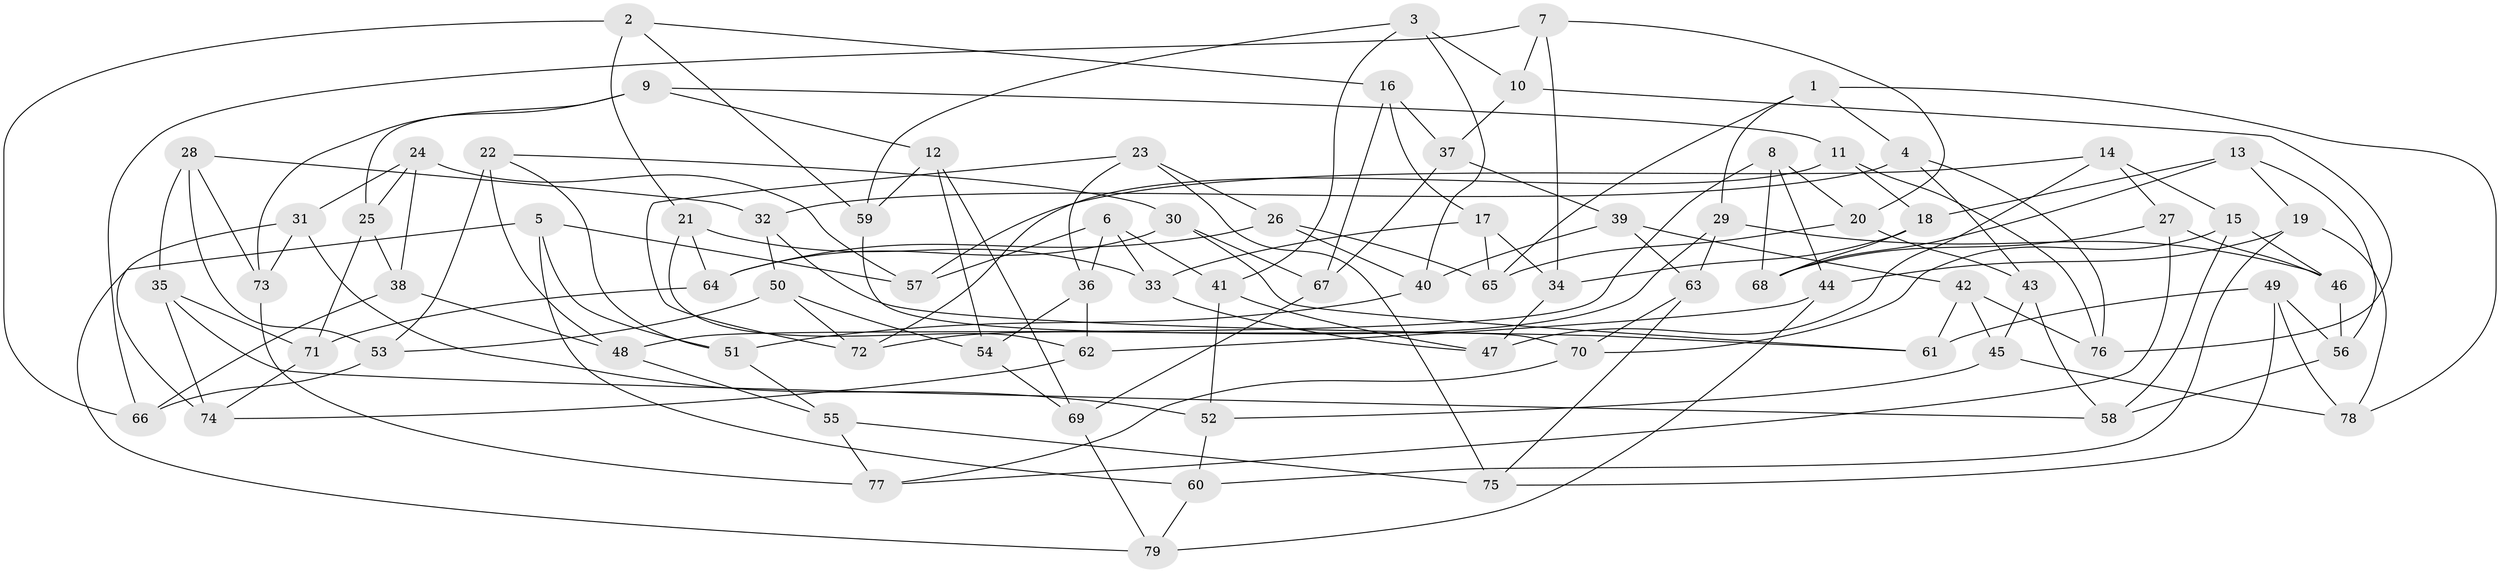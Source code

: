 // Generated by graph-tools (version 1.1) at 2025/56/03/09/25 04:56:49]
// undirected, 79 vertices, 158 edges
graph export_dot {
graph [start="1"]
  node [color=gray90,style=filled];
  1;
  2;
  3;
  4;
  5;
  6;
  7;
  8;
  9;
  10;
  11;
  12;
  13;
  14;
  15;
  16;
  17;
  18;
  19;
  20;
  21;
  22;
  23;
  24;
  25;
  26;
  27;
  28;
  29;
  30;
  31;
  32;
  33;
  34;
  35;
  36;
  37;
  38;
  39;
  40;
  41;
  42;
  43;
  44;
  45;
  46;
  47;
  48;
  49;
  50;
  51;
  52;
  53;
  54;
  55;
  56;
  57;
  58;
  59;
  60;
  61;
  62;
  63;
  64;
  65;
  66;
  67;
  68;
  69;
  70;
  71;
  72;
  73;
  74;
  75;
  76;
  77;
  78;
  79;
  1 -- 4;
  1 -- 78;
  1 -- 29;
  1 -- 65;
  2 -- 59;
  2 -- 21;
  2 -- 66;
  2 -- 16;
  3 -- 40;
  3 -- 59;
  3 -- 10;
  3 -- 41;
  4 -- 43;
  4 -- 32;
  4 -- 76;
  5 -- 57;
  5 -- 51;
  5 -- 79;
  5 -- 60;
  6 -- 41;
  6 -- 57;
  6 -- 33;
  6 -- 36;
  7 -- 10;
  7 -- 20;
  7 -- 66;
  7 -- 34;
  8 -- 48;
  8 -- 68;
  8 -- 20;
  8 -- 44;
  9 -- 11;
  9 -- 12;
  9 -- 73;
  9 -- 25;
  10 -- 37;
  10 -- 76;
  11 -- 72;
  11 -- 18;
  11 -- 76;
  12 -- 59;
  12 -- 69;
  12 -- 54;
  13 -- 68;
  13 -- 18;
  13 -- 19;
  13 -- 56;
  14 -- 15;
  14 -- 47;
  14 -- 27;
  14 -- 57;
  15 -- 70;
  15 -- 58;
  15 -- 46;
  16 -- 37;
  16 -- 67;
  16 -- 17;
  17 -- 33;
  17 -- 34;
  17 -- 65;
  18 -- 34;
  18 -- 68;
  19 -- 44;
  19 -- 78;
  19 -- 60;
  20 -- 65;
  20 -- 43;
  21 -- 33;
  21 -- 64;
  21 -- 62;
  22 -- 53;
  22 -- 51;
  22 -- 30;
  22 -- 48;
  23 -- 26;
  23 -- 72;
  23 -- 75;
  23 -- 36;
  24 -- 25;
  24 -- 57;
  24 -- 38;
  24 -- 31;
  25 -- 38;
  25 -- 71;
  26 -- 40;
  26 -- 64;
  26 -- 65;
  27 -- 46;
  27 -- 77;
  27 -- 68;
  28 -- 32;
  28 -- 53;
  28 -- 73;
  28 -- 35;
  29 -- 72;
  29 -- 63;
  29 -- 46;
  30 -- 64;
  30 -- 61;
  30 -- 67;
  31 -- 73;
  31 -- 74;
  31 -- 52;
  32 -- 50;
  32 -- 61;
  33 -- 47;
  34 -- 47;
  35 -- 58;
  35 -- 71;
  35 -- 74;
  36 -- 62;
  36 -- 54;
  37 -- 39;
  37 -- 67;
  38 -- 48;
  38 -- 66;
  39 -- 40;
  39 -- 42;
  39 -- 63;
  40 -- 51;
  41 -- 52;
  41 -- 47;
  42 -- 76;
  42 -- 61;
  42 -- 45;
  43 -- 45;
  43 -- 58;
  44 -- 62;
  44 -- 79;
  45 -- 78;
  45 -- 52;
  46 -- 56;
  48 -- 55;
  49 -- 75;
  49 -- 61;
  49 -- 56;
  49 -- 78;
  50 -- 72;
  50 -- 54;
  50 -- 53;
  51 -- 55;
  52 -- 60;
  53 -- 66;
  54 -- 69;
  55 -- 77;
  55 -- 75;
  56 -- 58;
  59 -- 70;
  60 -- 79;
  62 -- 74;
  63 -- 70;
  63 -- 75;
  64 -- 71;
  67 -- 69;
  69 -- 79;
  70 -- 77;
  71 -- 74;
  73 -- 77;
}
